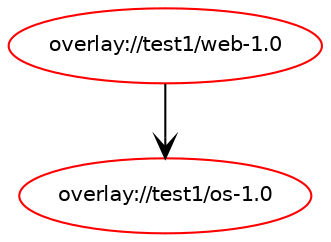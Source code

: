 digraph prolog {

newrank=true;
concentrate=true;
compound=true;
graph [rankdir=TD];#, ranksep=2.5, nodesep=0.2];
edge  [arrowhead=vee];
node  [fontname=Helvetica,fontsize=10];

"overlay://test1/web-1.0" [color=red, href="../test1/web-1.0-depend.svg"];
"overlay://test1/web-1.0" -> "overlay://test1/os-1.0"
"overlay://test1/os-1.0" [color=red, href="../test1/os-1.0-depend.svg"];
}
